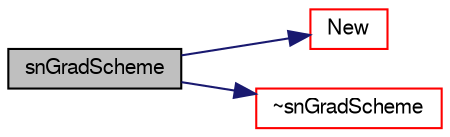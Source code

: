 digraph "snGradScheme"
{
  bgcolor="transparent";
  edge [fontname="FreeSans",fontsize="10",labelfontname="FreeSans",labelfontsize="10"];
  node [fontname="FreeSans",fontsize="10",shape=record];
  rankdir="LR";
  Node0 [label="snGradScheme",height=0.2,width=0.4,color="black", fillcolor="grey75", style="filled", fontcolor="black"];
  Node0 -> Node1 [color="midnightblue",fontsize="10",style="solid",fontname="FreeSans"];
  Node1 [label="New",height=0.2,width=0.4,color="red",URL="$a22610.html#adc12ff65e667931ca7187bb66656924a",tooltip="Return new tmp interpolation scheme. "];
  Node0 -> Node49 [color="midnightblue",fontsize="10",style="solid",fontname="FreeSans"];
  Node49 [label="~snGradScheme",height=0.2,width=0.4,color="red",URL="$a22610.html#a12807713f3b78d4c85757fd622b2938a",tooltip="Destructor. "];
}
